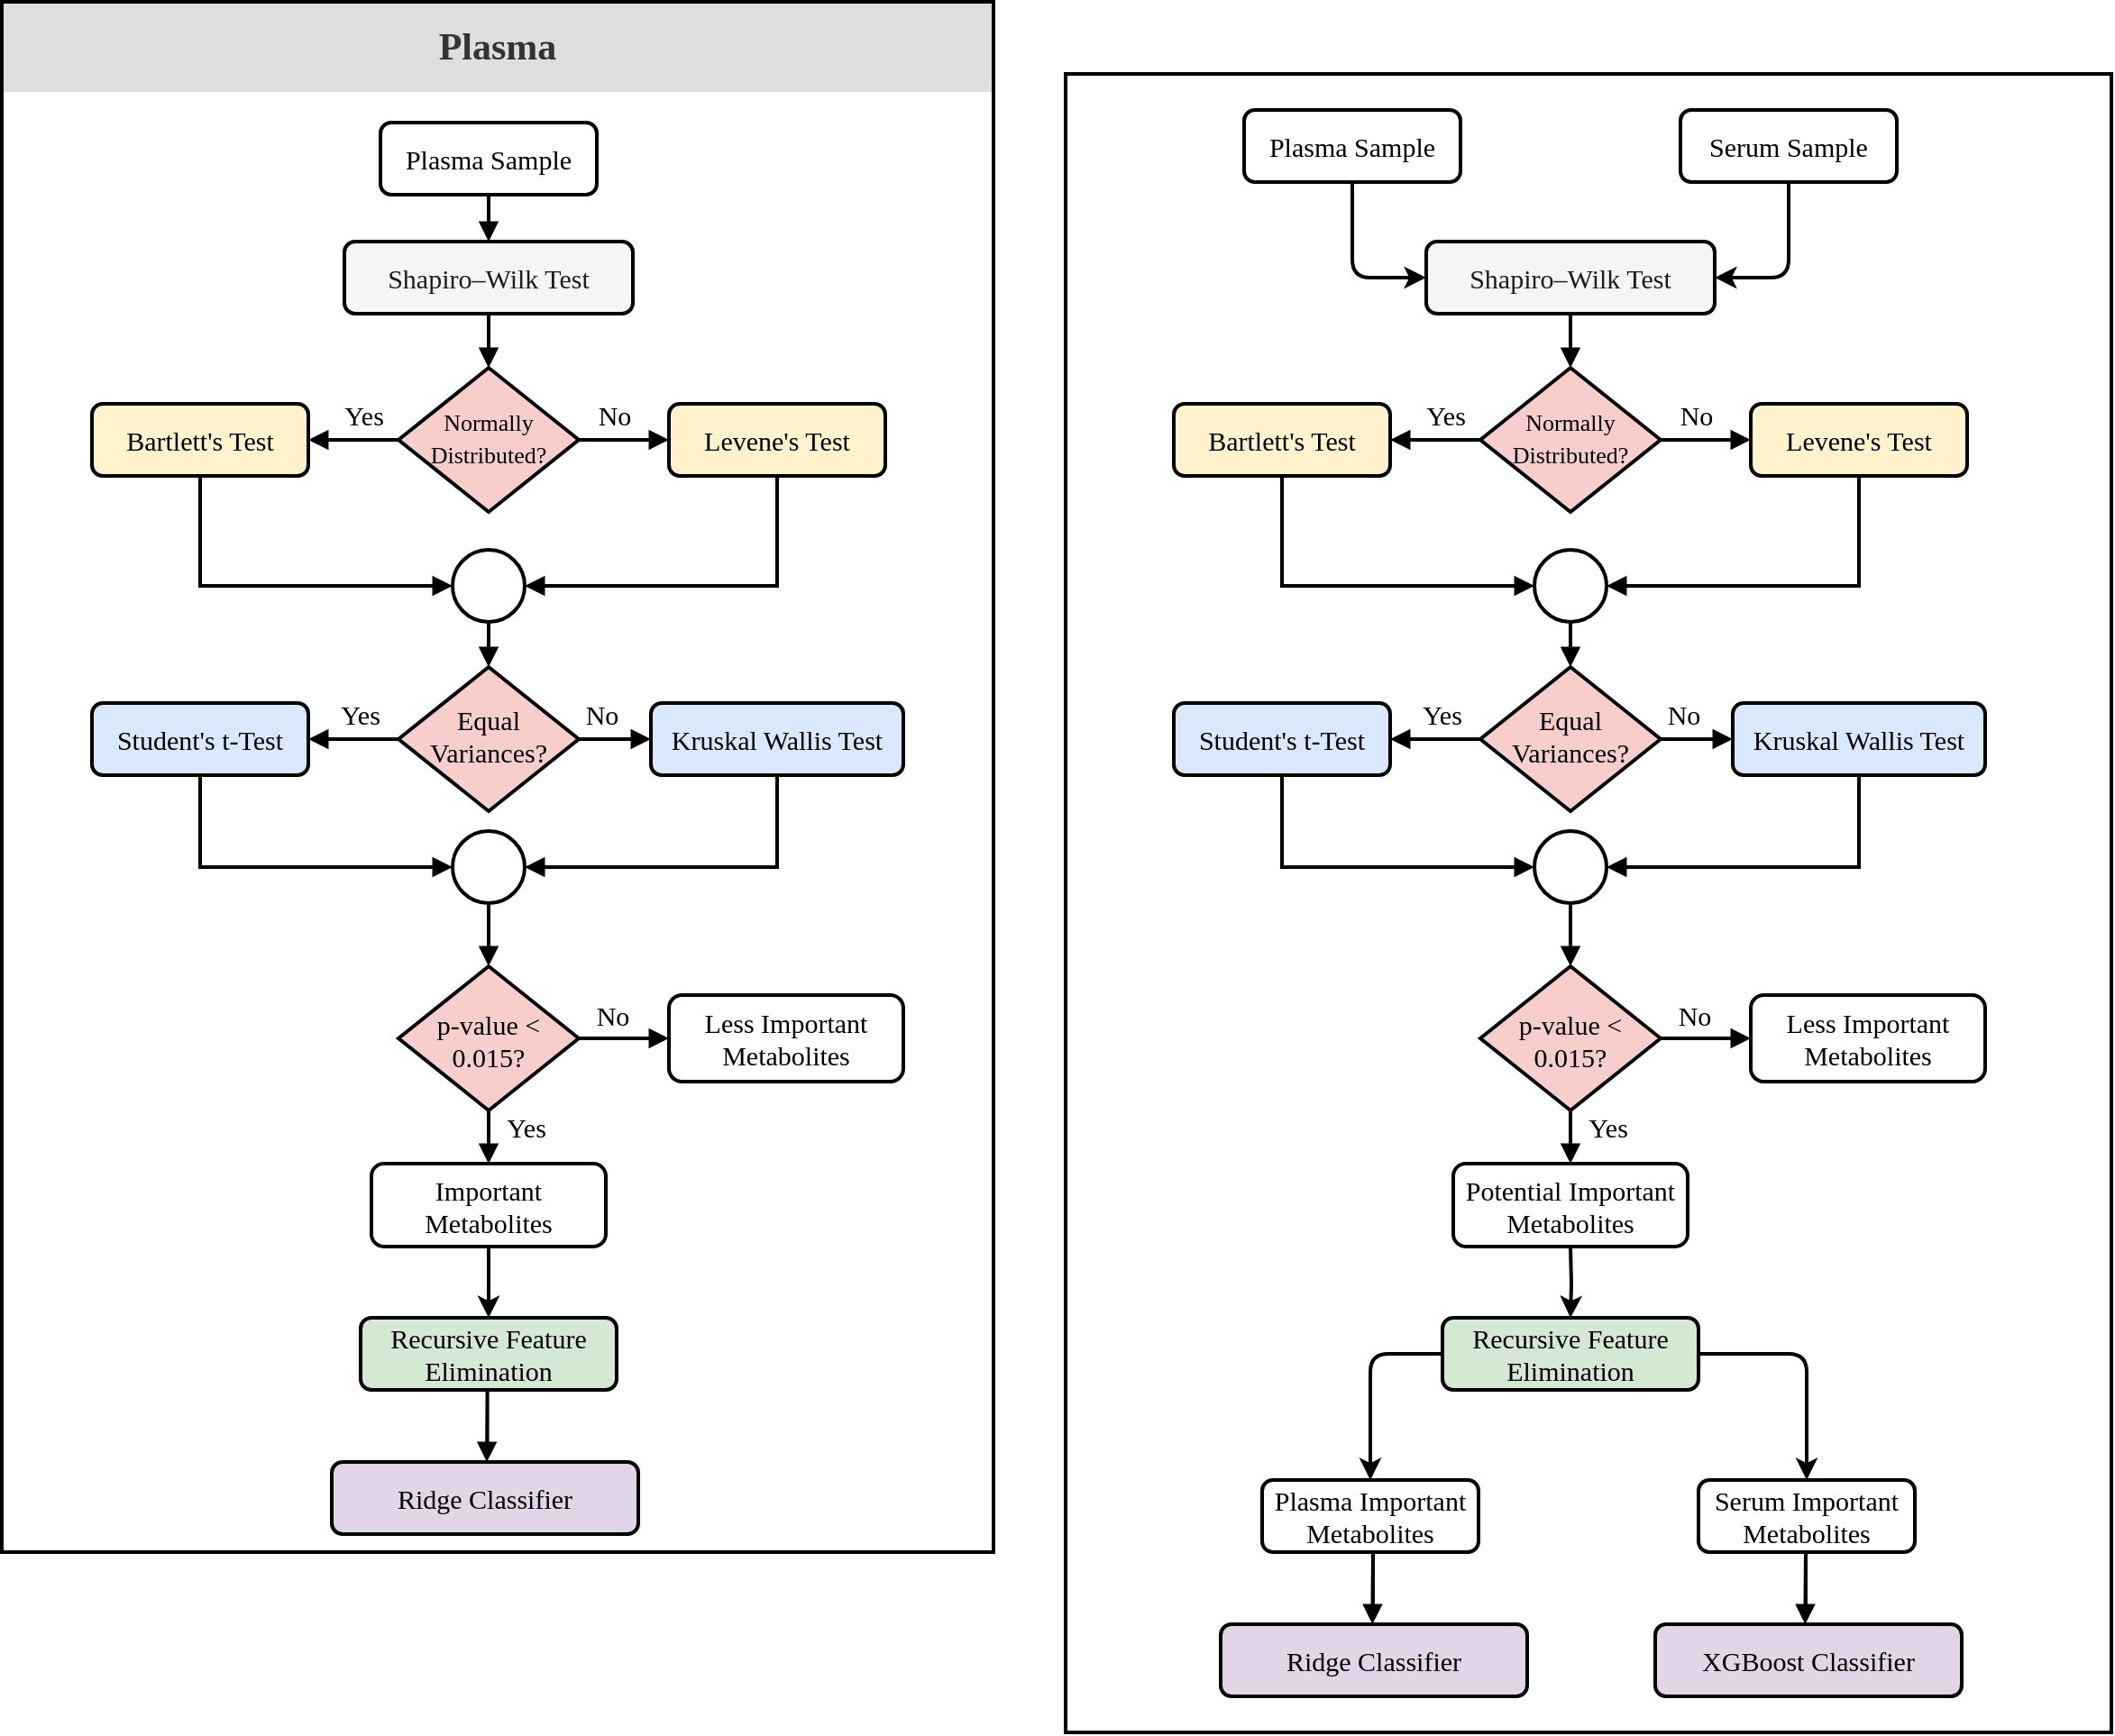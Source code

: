 <mxfile version="14.8.4" type="github">
  <diagram id="C5RBs43oDa-KdzZeNtuy" name="Page-1">
    <mxGraphModel dx="2497" dy="2233" grid="1" gridSize="10" guides="1" tooltips="1" connect="1" arrows="1" fold="1" page="1" pageScale="1" pageWidth="827" pageHeight="1169" math="0" shadow="0">
      <root>
        <mxCell id="WIyWlLk6GJQsqaUBKTNV-0" />
        <mxCell id="WIyWlLk6GJQsqaUBKTNV-1" parent="WIyWlLk6GJQsqaUBKTNV-0" />
        <mxCell id="Ry-8MZ3kQZ3Y5aaG5d4y-0" style="edgeStyle=orthogonalEdgeStyle;rounded=0;orthogonalLoop=1;jettySize=auto;html=1;exitX=0;exitY=0.5;exitDx=0;exitDy=0;entryX=1;entryY=0.5;entryDx=0;entryDy=0;fontFamily=Times New Roman;fontSize=15;fontColor=#000000;endArrow=block;endFill=1;strokeWidth=2;" parent="WIyWlLk6GJQsqaUBKTNV-1" edge="1">
          <mxGeometry x="557" y="-24.5" as="geometry">
            <mxPoint x="772" y="347.75" as="sourcePoint" />
          </mxGeometry>
        </mxCell>
        <mxCell id="Ry-8MZ3kQZ3Y5aaG5d4y-55" value="&lt;font size=&quot;1&quot;&gt;&lt;b style=&quot;font-size: 21px&quot;&gt;Plasma&lt;br&gt;&lt;/b&gt;&lt;/font&gt;" style="rounded=0;whiteSpace=wrap;html=1;fontFamily=Times New Roman;fontSize=20;fontColor=#333333;strokeWidth=1;strokeColor=none;fillColor=#DEDEDE;" parent="WIyWlLk6GJQsqaUBKTNV-1" vertex="1">
          <mxGeometry x="-40" y="-100" width="550" height="50" as="geometry" />
        </mxCell>
        <mxCell id="Ry-8MZ3kQZ3Y5aaG5d4y-63" value="" style="rounded=0;whiteSpace=wrap;html=1;fontFamily=Times New Roman;fontSize=15;fontColor=#000000;strokeColor=#000000;strokeWidth=2;fillColor=none;" parent="WIyWlLk6GJQsqaUBKTNV-1" vertex="1">
          <mxGeometry x="-40" y="-100" width="550" height="860" as="geometry" />
        </mxCell>
        <mxCell id="mLjvoEHw3uMdFO4_nmo_-253" value="Shapiro–Wilk Test" style="rounded=1;whiteSpace=wrap;html=1;fontSize=15;glass=0;strokeWidth=2;shadow=0;fontStyle=0;fontFamily=Times New Roman;fillColor=#f5f5f5;fontColor=#1C1C1C;" parent="WIyWlLk6GJQsqaUBKTNV-1" vertex="1">
          <mxGeometry x="150" y="33" width="160" height="40" as="geometry" />
        </mxCell>
        <mxCell id="mLjvoEHw3uMdFO4_nmo_-255" value="&lt;font style=&quot;font-size: 13px&quot;&gt;Normally Distributed?&lt;/font&gt;" style="rhombus;whiteSpace=wrap;html=1;shadow=0;fontFamily=Times New Roman;fontSize=15;align=center;strokeWidth=2;spacing=6;spacingTop=-4;fontStyle=0;fillColor=#f8cecc;" parent="WIyWlLk6GJQsqaUBKTNV-1" vertex="1">
          <mxGeometry x="180" y="103" width="100" height="80" as="geometry" />
        </mxCell>
        <mxCell id="Ry-8MZ3kQZ3Y5aaG5d4y-53" style="edgeStyle=orthogonalEdgeStyle;rounded=0;orthogonalLoop=1;jettySize=auto;html=1;exitX=0.5;exitY=1;exitDx=0;exitDy=0;entryX=0.5;entryY=0;entryDx=0;entryDy=0;fontFamily=Times New Roman;fontSize=15;fontColor=#000000;endArrow=block;endFill=1;strokeWidth=2;" parent="WIyWlLk6GJQsqaUBKTNV-1" source="mLjvoEHw3uMdFO4_nmo_-253" target="mLjvoEHw3uMdFO4_nmo_-255" edge="1">
          <mxGeometry x="-40" y="-100" as="geometry" />
        </mxCell>
        <mxCell id="mLjvoEHw3uMdFO4_nmo_-257" value="&lt;span style=&quot;font-size: 15px;&quot;&gt;Levene&#39;s Test&lt;/span&gt;" style="rounded=1;whiteSpace=wrap;html=1;fontSize=15;glass=0;strokeWidth=2;shadow=0;fontStyle=0;fontFamily=Times New Roman;fillColor=#fff2cc;" parent="WIyWlLk6GJQsqaUBKTNV-1" vertex="1">
          <mxGeometry x="330" y="123" width="120" height="40" as="geometry" />
        </mxCell>
        <mxCell id="Ry-8MZ3kQZ3Y5aaG5d4y-18" style="edgeStyle=orthogonalEdgeStyle;rounded=0;orthogonalLoop=1;jettySize=auto;html=1;exitX=1;exitY=0.5;exitDx=0;exitDy=0;entryX=0;entryY=0.5;entryDx=0;entryDy=0;fontFamily=Times New Roman;fontSize=15;fontColor=#000000;endArrow=block;endFill=1;strokeWidth=2;" parent="WIyWlLk6GJQsqaUBKTNV-1" source="mLjvoEHw3uMdFO4_nmo_-255" target="mLjvoEHw3uMdFO4_nmo_-257" edge="1">
          <mxGeometry x="-40" y="-100" as="geometry" />
        </mxCell>
        <mxCell id="Ry-8MZ3kQZ3Y5aaG5d4y-52" style="edgeStyle=orthogonalEdgeStyle;rounded=0;orthogonalLoop=1;jettySize=auto;html=1;exitX=0.5;exitY=1;exitDx=0;exitDy=0;entryX=0.5;entryY=0;entryDx=0;entryDy=0;fontFamily=Times New Roman;fontSize=15;fontColor=#000000;endArrow=block;endFill=1;strokeWidth=2;" parent="WIyWlLk6GJQsqaUBKTNV-1" target="mLjvoEHw3uMdFO4_nmo_-253" edge="1">
          <mxGeometry x="-40" y="-100" as="geometry">
            <mxPoint x="230" y="7" as="sourcePoint" />
          </mxGeometry>
        </mxCell>
        <mxCell id="mLjvoEHw3uMdFO4_nmo_-261" value="&lt;span style=&quot;font-size: 15px;&quot;&gt;Bartlett&#39;s Test&lt;/span&gt;" style="rounded=1;whiteSpace=wrap;html=1;fontSize=15;glass=0;strokeWidth=2;shadow=0;fontStyle=0;fontFamily=Times New Roman;fillColor=#fff2cc;" parent="WIyWlLk6GJQsqaUBKTNV-1" vertex="1">
          <mxGeometry x="10" y="123" width="120" height="40" as="geometry" />
        </mxCell>
        <mxCell id="Ry-8MZ3kQZ3Y5aaG5d4y-17" style="edgeStyle=orthogonalEdgeStyle;rounded=0;orthogonalLoop=1;jettySize=auto;html=1;exitX=0;exitY=0.5;exitDx=0;exitDy=0;entryX=1;entryY=0.5;entryDx=0;entryDy=0;fontFamily=Times New Roman;fontSize=15;fontColor=#000000;endArrow=block;endFill=1;strokeWidth=2;" parent="WIyWlLk6GJQsqaUBKTNV-1" source="mLjvoEHw3uMdFO4_nmo_-255" target="mLjvoEHw3uMdFO4_nmo_-261" edge="1">
          <mxGeometry x="-40" y="-100" as="geometry" />
        </mxCell>
        <mxCell id="mLjvoEHw3uMdFO4_nmo_-262" value="Equal Variances?" style="rhombus;whiteSpace=wrap;html=1;shadow=0;fontFamily=Times New Roman;fontSize=15;align=center;strokeWidth=2;spacing=6;spacingTop=-4;fontStyle=0;fillColor=#f8cecc;" parent="WIyWlLk6GJQsqaUBKTNV-1" vertex="1">
          <mxGeometry x="180" y="269" width="100" height="80" as="geometry" />
        </mxCell>
        <mxCell id="mLjvoEHw3uMdFO4_nmo_-265" value="&lt;span style=&quot;font-size: 15px;&quot;&gt;Kruskal Wallis Test&lt;/span&gt;" style="rounded=1;whiteSpace=wrap;html=1;fontSize=15;glass=0;strokeWidth=2;shadow=0;fontStyle=0;fontFamily=Times New Roman;fillColor=#dae8fc;" parent="WIyWlLk6GJQsqaUBKTNV-1" vertex="1">
          <mxGeometry x="320" y="289" width="140" height="40" as="geometry" />
        </mxCell>
        <mxCell id="Ry-8MZ3kQZ3Y5aaG5d4y-20" style="edgeStyle=orthogonalEdgeStyle;rounded=0;orthogonalLoop=1;jettySize=auto;html=1;exitX=1;exitY=0.5;exitDx=0;exitDy=0;entryX=0;entryY=0.5;entryDx=0;entryDy=0;fontFamily=Times New Roman;fontSize=15;fontColor=#000000;endArrow=block;endFill=1;strokeWidth=2;" parent="WIyWlLk6GJQsqaUBKTNV-1" source="mLjvoEHw3uMdFO4_nmo_-262" target="mLjvoEHw3uMdFO4_nmo_-265" edge="1">
          <mxGeometry x="-40" y="-100" as="geometry" />
        </mxCell>
        <mxCell id="mLjvoEHw3uMdFO4_nmo_-266" value="&lt;span style=&quot;font-size: 15px;&quot;&gt;Student&#39;s t-Test&lt;/span&gt;" style="rounded=1;whiteSpace=wrap;html=1;fontSize=15;glass=0;strokeWidth=2;shadow=0;fontStyle=0;fontFamily=Times New Roman;fillColor=#dae8fc;" parent="WIyWlLk6GJQsqaUBKTNV-1" vertex="1">
          <mxGeometry x="10" y="289" width="120" height="40" as="geometry" />
        </mxCell>
        <mxCell id="Ry-8MZ3kQZ3Y5aaG5d4y-19" style="edgeStyle=orthogonalEdgeStyle;rounded=0;orthogonalLoop=1;jettySize=auto;html=1;exitX=0;exitY=0.5;exitDx=0;exitDy=0;entryX=1;entryY=0.5;entryDx=0;entryDy=0;fontFamily=Times New Roman;fontSize=15;fontColor=#000000;endArrow=block;endFill=1;strokeWidth=2;" parent="WIyWlLk6GJQsqaUBKTNV-1" source="mLjvoEHw3uMdFO4_nmo_-262" target="mLjvoEHw3uMdFO4_nmo_-266" edge="1">
          <mxGeometry x="-40" y="-100" as="geometry" />
        </mxCell>
        <mxCell id="Ry-8MZ3kQZ3Y5aaG5d4y-51" style="edgeStyle=orthogonalEdgeStyle;rounded=0;orthogonalLoop=1;jettySize=auto;html=1;exitX=0.5;exitY=1;exitDx=0;exitDy=0;entryX=0.5;entryY=0;entryDx=0;entryDy=0;fontFamily=Times New Roman;fontSize=15;fontColor=#000000;endArrow=block;endFill=1;strokeWidth=2;" parent="WIyWlLk6GJQsqaUBKTNV-1" source="mLjvoEHw3uMdFO4_nmo_-267" target="mLjvoEHw3uMdFO4_nmo_-262" edge="1">
          <mxGeometry x="-40" y="-100" as="geometry" />
        </mxCell>
        <mxCell id="mLjvoEHw3uMdFO4_nmo_-267" value="" style="ellipse;whiteSpace=wrap;html=1;aspect=fixed;fontStyle=0;fontFamily=Times New Roman;fontSize=15;strokeWidth=2;" parent="WIyWlLk6GJQsqaUBKTNV-1" vertex="1">
          <mxGeometry x="210" y="204" width="40" height="40" as="geometry" />
        </mxCell>
        <mxCell id="Ry-8MZ3kQZ3Y5aaG5d4y-27" style="edgeStyle=orthogonalEdgeStyle;rounded=0;orthogonalLoop=1;jettySize=auto;html=1;exitX=0.5;exitY=1;exitDx=0;exitDy=0;entryX=1;entryY=0.5;entryDx=0;entryDy=0;fontFamily=Times New Roman;fontSize=15;fontColor=#000000;endArrow=block;endFill=1;strokeWidth=2;" parent="WIyWlLk6GJQsqaUBKTNV-1" source="mLjvoEHw3uMdFO4_nmo_-257" target="mLjvoEHw3uMdFO4_nmo_-267" edge="1">
          <mxGeometry x="-40" y="-100" as="geometry" />
        </mxCell>
        <mxCell id="Ry-8MZ3kQZ3Y5aaG5d4y-26" style="edgeStyle=orthogonalEdgeStyle;rounded=0;orthogonalLoop=1;jettySize=auto;html=1;exitX=0.5;exitY=1;exitDx=0;exitDy=0;entryX=0;entryY=0.5;entryDx=0;entryDy=0;fontFamily=Times New Roman;fontSize=15;fontColor=#000000;endArrow=block;endFill=1;strokeWidth=2;" parent="WIyWlLk6GJQsqaUBKTNV-1" source="mLjvoEHw3uMdFO4_nmo_-261" target="mLjvoEHw3uMdFO4_nmo_-267" edge="1">
          <mxGeometry x="-40" y="-100" as="geometry" />
        </mxCell>
        <mxCell id="mLjvoEHw3uMdFO4_nmo_-270" value="" style="ellipse;whiteSpace=wrap;html=1;aspect=fixed;fontStyle=0;fontFamily=Times New Roman;fontSize=15;strokeWidth=2;" parent="WIyWlLk6GJQsqaUBKTNV-1" vertex="1">
          <mxGeometry x="210" y="360" width="40" height="40" as="geometry" />
        </mxCell>
        <mxCell id="Ry-8MZ3kQZ3Y5aaG5d4y-28" style="edgeStyle=orthogonalEdgeStyle;rounded=0;orthogonalLoop=1;jettySize=auto;html=1;exitX=0.5;exitY=1;exitDx=0;exitDy=0;entryX=1;entryY=0.5;entryDx=0;entryDy=0;fontFamily=Times New Roman;fontSize=15;fontColor=#000000;endArrow=block;endFill=1;strokeWidth=2;" parent="WIyWlLk6GJQsqaUBKTNV-1" source="mLjvoEHw3uMdFO4_nmo_-265" target="mLjvoEHw3uMdFO4_nmo_-270" edge="1">
          <mxGeometry x="-40" y="-100" as="geometry" />
        </mxCell>
        <mxCell id="Ry-8MZ3kQZ3Y5aaG5d4y-29" style="edgeStyle=orthogonalEdgeStyle;rounded=0;orthogonalLoop=1;jettySize=auto;html=1;exitX=0.5;exitY=1;exitDx=0;exitDy=0;entryX=0;entryY=0.5;entryDx=0;entryDy=0;fontFamily=Times New Roman;fontSize=15;fontColor=#000000;endArrow=block;endFill=1;strokeWidth=2;" parent="WIyWlLk6GJQsqaUBKTNV-1" source="mLjvoEHw3uMdFO4_nmo_-266" target="mLjvoEHw3uMdFO4_nmo_-270" edge="1">
          <mxGeometry x="-40" y="-100" as="geometry" />
        </mxCell>
        <mxCell id="Ry-8MZ3kQZ3Y5aaG5d4y-47" style="edgeStyle=orthogonalEdgeStyle;rounded=0;orthogonalLoop=1;jettySize=auto;html=1;exitX=0.5;exitY=1;exitDx=0;exitDy=0;entryX=0.5;entryY=0;entryDx=0;entryDy=0;fontFamily=Times New Roman;fontSize=15;fontColor=#000000;endArrow=block;endFill=1;strokeWidth=2;" parent="WIyWlLk6GJQsqaUBKTNV-1" target="Ry-8MZ3kQZ3Y5aaG5d4y-46" edge="1">
          <mxGeometry x="-40" y="-100" as="geometry">
            <mxPoint x="230" y="508" as="sourcePoint" />
          </mxGeometry>
        </mxCell>
        <mxCell id="mLjvoEHw3uMdFO4_nmo_-275" value="" style="rhombus;whiteSpace=wrap;html=1;shadow=0;fontFamily=Times New Roman;fontSize=15;align=center;strokeWidth=2;spacing=6;spacingTop=-4;fontStyle=0;fillColor=#f8cecc;" parent="WIyWlLk6GJQsqaUBKTNV-1" vertex="1">
          <mxGeometry x="180" y="435" width="100" height="80" as="geometry" />
        </mxCell>
        <mxCell id="Ry-8MZ3kQZ3Y5aaG5d4y-50" style="edgeStyle=orthogonalEdgeStyle;rounded=0;orthogonalLoop=1;jettySize=auto;html=1;exitX=0.5;exitY=1;exitDx=0;exitDy=0;entryX=0.5;entryY=0;entryDx=0;entryDy=0;fontFamily=Times New Roman;fontSize=15;fontColor=#000000;endArrow=block;endFill=1;strokeWidth=2;" parent="WIyWlLk6GJQsqaUBKTNV-1" source="mLjvoEHw3uMdFO4_nmo_-270" target="mLjvoEHw3uMdFO4_nmo_-275" edge="1">
          <mxGeometry x="-40" y="-100" as="geometry" />
        </mxCell>
        <mxCell id="mLjvoEHw3uMdFO4_nmo_-278" value="Less Important Metabolites" style="rounded=1;whiteSpace=wrap;html=1;fontSize=15;glass=0;strokeWidth=2;shadow=0;fontStyle=0;fontFamily=Times New Roman;" parent="WIyWlLk6GJQsqaUBKTNV-1" vertex="1">
          <mxGeometry x="330" y="451" width="130" height="48" as="geometry" />
        </mxCell>
        <mxCell id="Ry-8MZ3kQZ3Y5aaG5d4y-22" style="edgeStyle=orthogonalEdgeStyle;rounded=0;orthogonalLoop=1;jettySize=auto;html=1;exitX=1;exitY=0.5;exitDx=0;exitDy=0;entryX=0;entryY=0.5;entryDx=0;entryDy=0;fontFamily=Times New Roman;fontSize=15;fontColor=#000000;endArrow=block;endFill=1;strokeWidth=2;" parent="WIyWlLk6GJQsqaUBKTNV-1" source="mLjvoEHw3uMdFO4_nmo_-275" target="mLjvoEHw3uMdFO4_nmo_-278" edge="1">
          <mxGeometry x="-40" y="-100" as="geometry" />
        </mxCell>
        <mxCell id="Ry-8MZ3kQZ3Y5aaG5d4y-23" value="Yes" style="text;html=1;strokeColor=none;fillColor=none;align=center;verticalAlign=middle;whiteSpace=wrap;rounded=0;fontFamily=Times New Roman;fontSize=15;fontColor=#000000;strokeWidth=2;" parent="WIyWlLk6GJQsqaUBKTNV-1" vertex="1">
          <mxGeometry x="141" y="119" width="40" height="20" as="geometry" />
        </mxCell>
        <mxCell id="Ry-8MZ3kQZ3Y5aaG5d4y-24" value="No" style="text;html=1;strokeColor=none;fillColor=none;align=center;verticalAlign=middle;whiteSpace=wrap;rounded=0;fontFamily=Times New Roman;fontSize=15;fontColor=#000000;strokeWidth=2;" parent="WIyWlLk6GJQsqaUBKTNV-1" vertex="1">
          <mxGeometry x="280" y="119" width="40" height="20" as="geometry" />
        </mxCell>
        <mxCell id="Ry-8MZ3kQZ3Y5aaG5d4y-38" value="Yes" style="text;html=1;strokeColor=none;fillColor=none;align=center;verticalAlign=middle;whiteSpace=wrap;rounded=0;fontFamily=Times New Roman;fontSize=15;fontColor=#000000;strokeWidth=2;" parent="WIyWlLk6GJQsqaUBKTNV-1" vertex="1">
          <mxGeometry x="139" y="285" width="40" height="20" as="geometry" />
        </mxCell>
        <mxCell id="Ry-8MZ3kQZ3Y5aaG5d4y-39" value="No" style="text;html=1;strokeColor=none;fillColor=none;align=center;verticalAlign=middle;whiteSpace=wrap;rounded=0;fontFamily=Times New Roman;fontSize=15;fontColor=#000000;strokeWidth=2;" parent="WIyWlLk6GJQsqaUBKTNV-1" vertex="1">
          <mxGeometry x="273" y="285" width="40" height="20" as="geometry" />
        </mxCell>
        <mxCell id="Ry-8MZ3kQZ3Y5aaG5d4y-41" value="No" style="text;html=1;strokeColor=none;fillColor=none;align=center;verticalAlign=middle;whiteSpace=wrap;rounded=0;fontFamily=Times New Roman;fontSize=15;fontColor=#000000;strokeWidth=2;" parent="WIyWlLk6GJQsqaUBKTNV-1" vertex="1">
          <mxGeometry x="279" y="452" width="40" height="20" as="geometry" />
        </mxCell>
        <mxCell id="oXN0grTlK2eAXWDE2k6D-16" value="" style="edgeStyle=orthogonalEdgeStyle;rounded=0;orthogonalLoop=1;jettySize=auto;html=1;strokeWidth=2;exitX=0.5;exitY=1;exitDx=0;exitDy=0;" parent="WIyWlLk6GJQsqaUBKTNV-1" source="Ry-8MZ3kQZ3Y5aaG5d4y-46" target="oXN0grTlK2eAXWDE2k6D-1" edge="1">
          <mxGeometry x="-40" y="-100" as="geometry">
            <mxPoint x="165" y="565" as="sourcePoint" />
          </mxGeometry>
        </mxCell>
        <mxCell id="Ry-8MZ3kQZ3Y5aaG5d4y-46" value="Important Metabolites" style="rounded=1;whiteSpace=wrap;html=1;fontSize=15;glass=0;strokeWidth=2;shadow=0;fontStyle=0;fontFamily=Times New Roman;" parent="WIyWlLk6GJQsqaUBKTNV-1" vertex="1">
          <mxGeometry x="165" y="544.5" width="130" height="46" as="geometry" />
        </mxCell>
        <mxCell id="Ry-8MZ3kQZ3Y5aaG5d4y-48" value="Yes" style="text;html=1;strokeColor=none;fillColor=none;align=center;verticalAlign=middle;whiteSpace=wrap;rounded=0;fontFamily=Times New Roman;fontSize=15;fontColor=#000000;strokeWidth=2;" parent="WIyWlLk6GJQsqaUBKTNV-1" vertex="1">
          <mxGeometry x="231" y="514" width="40" height="20" as="geometry" />
        </mxCell>
        <mxCell id="Y5gwh7BrrQ3LUPZN5DZS-0" value="&lt;font face=&quot;Times New Roman&quot;&gt;&lt;span style=&quot;font-size: 15px&quot;&gt;p-value &amp;lt; 0.015?&lt;/span&gt;&lt;/font&gt;" style="text;html=1;strokeColor=none;fillColor=none;align=center;verticalAlign=middle;whiteSpace=wrap;rounded=0;" parent="WIyWlLk6GJQsqaUBKTNV-1" vertex="1">
          <mxGeometry x="195" y="456" width="70" height="40" as="geometry" />
        </mxCell>
        <mxCell id="oXN0grTlK2eAXWDE2k6D-1" value="Recursive Feature Elimination" style="rounded=1;whiteSpace=wrap;html=1;fontSize=15;glass=0;strokeWidth=2;shadow=0;fontStyle=0;fontFamily=Times New Roman;fillColor=#d5e8d4;" parent="WIyWlLk6GJQsqaUBKTNV-1" vertex="1">
          <mxGeometry x="159" y="630" width="142" height="40" as="geometry" />
        </mxCell>
        <mxCell id="oXN0grTlK2eAXWDE2k6D-13" value="&lt;span style=&quot;font-size: 15px&quot;&gt;Ridge Classifier&lt;/span&gt;" style="rounded=1;whiteSpace=wrap;html=1;fontSize=15;glass=0;strokeWidth=2;shadow=0;fontStyle=0;fontFamily=Times New Roman;fillColor=#e1d5e7;" parent="WIyWlLk6GJQsqaUBKTNV-1" vertex="1">
          <mxGeometry x="143" y="710" width="170" height="40" as="geometry" />
        </mxCell>
        <mxCell id="oXN0grTlK2eAXWDE2k6D-22" value="Shapiro–Wilk Test" style="rounded=1;whiteSpace=wrap;html=1;fontSize=15;glass=0;strokeWidth=2;shadow=0;fontStyle=0;fontFamily=Times New Roman;fillColor=#f5f5f5;fontColor=#1C1C1C;" parent="WIyWlLk6GJQsqaUBKTNV-1" vertex="1">
          <mxGeometry x="750" y="33" width="160" height="40" as="geometry" />
        </mxCell>
        <mxCell id="oXN0grTlK2eAXWDE2k6D-25" value="&lt;font style=&quot;font-size: 13px&quot;&gt;Normally Distributed?&lt;/font&gt;" style="rhombus;whiteSpace=wrap;html=1;shadow=0;fontFamily=Times New Roman;fontSize=15;align=center;strokeWidth=2;spacing=6;spacingTop=-4;fontStyle=0;fillColor=#f8cecc;" parent="WIyWlLk6GJQsqaUBKTNV-1" vertex="1">
          <mxGeometry x="780" y="103" width="100" height="80" as="geometry" />
        </mxCell>
        <mxCell id="oXN0grTlK2eAXWDE2k6D-21" style="edgeStyle=orthogonalEdgeStyle;rounded=0;orthogonalLoop=1;jettySize=auto;html=1;exitX=0.5;exitY=1;exitDx=0;exitDy=0;entryX=0.5;entryY=0;entryDx=0;entryDy=0;fontFamily=Times New Roman;fontSize=15;fontColor=#000000;endArrow=block;endFill=1;strokeWidth=2;" parent="WIyWlLk6GJQsqaUBKTNV-1" source="oXN0grTlK2eAXWDE2k6D-22" target="oXN0grTlK2eAXWDE2k6D-25" edge="1">
          <mxGeometry x="-40" y="-100" as="geometry" />
        </mxCell>
        <mxCell id="oXN0grTlK2eAXWDE2k6D-27" value="&lt;span style=&quot;font-size: 15px;&quot;&gt;Levene&#39;s Test&lt;/span&gt;" style="rounded=1;whiteSpace=wrap;html=1;fontSize=15;glass=0;strokeWidth=2;shadow=0;fontStyle=0;fontFamily=Times New Roman;fillColor=#fff2cc;" parent="WIyWlLk6GJQsqaUBKTNV-1" vertex="1">
          <mxGeometry x="930" y="123" width="120" height="40" as="geometry" />
        </mxCell>
        <mxCell id="oXN0grTlK2eAXWDE2k6D-24" style="edgeStyle=orthogonalEdgeStyle;rounded=0;orthogonalLoop=1;jettySize=auto;html=1;exitX=1;exitY=0.5;exitDx=0;exitDy=0;entryX=0;entryY=0.5;entryDx=0;entryDy=0;fontFamily=Times New Roman;fontSize=15;fontColor=#000000;endArrow=block;endFill=1;strokeWidth=2;" parent="WIyWlLk6GJQsqaUBKTNV-1" source="oXN0grTlK2eAXWDE2k6D-25" target="oXN0grTlK2eAXWDE2k6D-27" edge="1">
          <mxGeometry x="-40" y="-100" as="geometry" />
        </mxCell>
        <mxCell id="oXN0grTlK2eAXWDE2k6D-31" value="&lt;span style=&quot;font-size: 15px;&quot;&gt;Bartlett&#39;s Test&lt;/span&gt;" style="rounded=1;whiteSpace=wrap;html=1;fontSize=15;glass=0;strokeWidth=2;shadow=0;fontStyle=0;fontFamily=Times New Roman;fillColor=#fff2cc;" parent="WIyWlLk6GJQsqaUBKTNV-1" vertex="1">
          <mxGeometry x="610" y="123" width="120" height="40" as="geometry" />
        </mxCell>
        <mxCell id="oXN0grTlK2eAXWDE2k6D-23" style="edgeStyle=orthogonalEdgeStyle;rounded=0;orthogonalLoop=1;jettySize=auto;html=1;exitX=0;exitY=0.5;exitDx=0;exitDy=0;entryX=1;entryY=0.5;entryDx=0;entryDy=0;fontFamily=Times New Roman;fontSize=15;fontColor=#000000;endArrow=block;endFill=1;strokeWidth=2;" parent="WIyWlLk6GJQsqaUBKTNV-1" source="oXN0grTlK2eAXWDE2k6D-25" target="oXN0grTlK2eAXWDE2k6D-31" edge="1">
          <mxGeometry x="-40" y="-100" as="geometry" />
        </mxCell>
        <mxCell id="oXN0grTlK2eAXWDE2k6D-34" value="Equal Variances?" style="rhombus;whiteSpace=wrap;html=1;shadow=0;fontFamily=Times New Roman;fontSize=15;align=center;strokeWidth=2;spacing=6;spacingTop=-4;fontStyle=0;fillColor=#f8cecc;" parent="WIyWlLk6GJQsqaUBKTNV-1" vertex="1">
          <mxGeometry x="780" y="269" width="100" height="80" as="geometry" />
        </mxCell>
        <mxCell id="oXN0grTlK2eAXWDE2k6D-36" value="&lt;span style=&quot;font-size: 15px;&quot;&gt;Kruskal Wallis Test&lt;/span&gt;" style="rounded=1;whiteSpace=wrap;html=1;fontSize=15;glass=0;strokeWidth=2;shadow=0;fontStyle=0;fontFamily=Times New Roman;fillColor=#dae8fc;" parent="WIyWlLk6GJQsqaUBKTNV-1" vertex="1">
          <mxGeometry x="920" y="289" width="140" height="40" as="geometry" />
        </mxCell>
        <mxCell id="oXN0grTlK2eAXWDE2k6D-33" style="edgeStyle=orthogonalEdgeStyle;rounded=0;orthogonalLoop=1;jettySize=auto;html=1;exitX=1;exitY=0.5;exitDx=0;exitDy=0;entryX=0;entryY=0.5;entryDx=0;entryDy=0;fontFamily=Times New Roman;fontSize=15;fontColor=#000000;endArrow=block;endFill=1;strokeWidth=2;" parent="WIyWlLk6GJQsqaUBKTNV-1" source="oXN0grTlK2eAXWDE2k6D-34" target="oXN0grTlK2eAXWDE2k6D-36" edge="1">
          <mxGeometry x="-40" y="-100" as="geometry" />
        </mxCell>
        <mxCell id="oXN0grTlK2eAXWDE2k6D-38" value="&lt;span style=&quot;font-size: 15px;&quot;&gt;Student&#39;s t-Test&lt;/span&gt;" style="rounded=1;whiteSpace=wrap;html=1;fontSize=15;glass=0;strokeWidth=2;shadow=0;fontStyle=0;fontFamily=Times New Roman;fillColor=#dae8fc;" parent="WIyWlLk6GJQsqaUBKTNV-1" vertex="1">
          <mxGeometry x="610" y="289" width="120" height="40" as="geometry" />
        </mxCell>
        <mxCell id="oXN0grTlK2eAXWDE2k6D-32" style="edgeStyle=orthogonalEdgeStyle;rounded=0;orthogonalLoop=1;jettySize=auto;html=1;exitX=0;exitY=0.5;exitDx=0;exitDy=0;entryX=1;entryY=0.5;entryDx=0;entryDy=0;fontFamily=Times New Roman;fontSize=15;fontColor=#000000;endArrow=block;endFill=1;strokeWidth=2;" parent="WIyWlLk6GJQsqaUBKTNV-1" source="oXN0grTlK2eAXWDE2k6D-34" target="oXN0grTlK2eAXWDE2k6D-38" edge="1">
          <mxGeometry x="-40" y="-100" as="geometry" />
        </mxCell>
        <mxCell id="oXN0grTlK2eAXWDE2k6D-39" style="edgeStyle=orthogonalEdgeStyle;rounded=0;orthogonalLoop=1;jettySize=auto;html=1;exitX=0.5;exitY=1;exitDx=0;exitDy=0;entryX=0.5;entryY=0;entryDx=0;entryDy=0;fontFamily=Times New Roman;fontSize=15;fontColor=#000000;endArrow=block;endFill=1;strokeWidth=2;" parent="WIyWlLk6GJQsqaUBKTNV-1" source="oXN0grTlK2eAXWDE2k6D-40" target="oXN0grTlK2eAXWDE2k6D-34" edge="1">
          <mxGeometry x="-40" y="-100" as="geometry" />
        </mxCell>
        <mxCell id="oXN0grTlK2eAXWDE2k6D-40" value="" style="ellipse;whiteSpace=wrap;html=1;aspect=fixed;fontStyle=0;fontFamily=Times New Roman;fontSize=15;strokeWidth=2;" parent="WIyWlLk6GJQsqaUBKTNV-1" vertex="1">
          <mxGeometry x="810" y="204" width="40" height="40" as="geometry" />
        </mxCell>
        <mxCell id="oXN0grTlK2eAXWDE2k6D-26" style="edgeStyle=orthogonalEdgeStyle;rounded=0;orthogonalLoop=1;jettySize=auto;html=1;exitX=0.5;exitY=1;exitDx=0;exitDy=0;entryX=1;entryY=0.5;entryDx=0;entryDy=0;fontFamily=Times New Roman;fontSize=15;fontColor=#000000;endArrow=block;endFill=1;strokeWidth=2;" parent="WIyWlLk6GJQsqaUBKTNV-1" source="oXN0grTlK2eAXWDE2k6D-27" target="oXN0grTlK2eAXWDE2k6D-40" edge="1">
          <mxGeometry x="-40" y="-100" as="geometry" />
        </mxCell>
        <mxCell id="oXN0grTlK2eAXWDE2k6D-30" style="edgeStyle=orthogonalEdgeStyle;rounded=0;orthogonalLoop=1;jettySize=auto;html=1;exitX=0.5;exitY=1;exitDx=0;exitDy=0;entryX=0;entryY=0.5;entryDx=0;entryDy=0;fontFamily=Times New Roman;fontSize=15;fontColor=#000000;endArrow=block;endFill=1;strokeWidth=2;" parent="WIyWlLk6GJQsqaUBKTNV-1" source="oXN0grTlK2eAXWDE2k6D-31" target="oXN0grTlK2eAXWDE2k6D-40" edge="1">
          <mxGeometry x="-40" y="-100" as="geometry" />
        </mxCell>
        <mxCell id="oXN0grTlK2eAXWDE2k6D-42" value="" style="ellipse;whiteSpace=wrap;html=1;aspect=fixed;fontStyle=0;fontFamily=Times New Roman;fontSize=15;strokeWidth=2;" parent="WIyWlLk6GJQsqaUBKTNV-1" vertex="1">
          <mxGeometry x="810" y="360" width="40" height="40" as="geometry" />
        </mxCell>
        <mxCell id="oXN0grTlK2eAXWDE2k6D-35" style="edgeStyle=orthogonalEdgeStyle;rounded=0;orthogonalLoop=1;jettySize=auto;html=1;exitX=0.5;exitY=1;exitDx=0;exitDy=0;entryX=1;entryY=0.5;entryDx=0;entryDy=0;fontFamily=Times New Roman;fontSize=15;fontColor=#000000;endArrow=block;endFill=1;strokeWidth=2;" parent="WIyWlLk6GJQsqaUBKTNV-1" source="oXN0grTlK2eAXWDE2k6D-36" target="oXN0grTlK2eAXWDE2k6D-42" edge="1">
          <mxGeometry x="-40" y="-100" as="geometry" />
        </mxCell>
        <mxCell id="oXN0grTlK2eAXWDE2k6D-37" style="edgeStyle=orthogonalEdgeStyle;rounded=0;orthogonalLoop=1;jettySize=auto;html=1;exitX=0.5;exitY=1;exitDx=0;exitDy=0;entryX=0;entryY=0.5;entryDx=0;entryDy=0;fontFamily=Times New Roman;fontSize=15;fontColor=#000000;endArrow=block;endFill=1;strokeWidth=2;" parent="WIyWlLk6GJQsqaUBKTNV-1" source="oXN0grTlK2eAXWDE2k6D-38" target="oXN0grTlK2eAXWDE2k6D-42" edge="1">
          <mxGeometry x="-40" y="-100" as="geometry" />
        </mxCell>
        <mxCell id="oXN0grTlK2eAXWDE2k6D-44" style="edgeStyle=orthogonalEdgeStyle;rounded=0;orthogonalLoop=1;jettySize=auto;html=1;exitX=0.5;exitY=1;exitDx=0;exitDy=0;entryX=0.5;entryY=0;entryDx=0;entryDy=0;fontFamily=Times New Roman;fontSize=15;fontColor=#000000;endArrow=block;endFill=1;strokeWidth=2;" parent="WIyWlLk6GJQsqaUBKTNV-1" target="oXN0grTlK2eAXWDE2k6D-54" edge="1">
          <mxGeometry x="-40" y="-100" as="geometry">
            <mxPoint x="830" y="508" as="sourcePoint" />
          </mxGeometry>
        </mxCell>
        <mxCell id="oXN0grTlK2eAXWDE2k6D-45" value="" style="rhombus;whiteSpace=wrap;html=1;shadow=0;fontFamily=Times New Roman;fontSize=15;align=center;strokeWidth=2;spacing=6;spacingTop=-4;fontStyle=0;fillColor=#f8cecc;" parent="WIyWlLk6GJQsqaUBKTNV-1" vertex="1">
          <mxGeometry x="780" y="435" width="100" height="80" as="geometry" />
        </mxCell>
        <mxCell id="oXN0grTlK2eAXWDE2k6D-41" style="edgeStyle=orthogonalEdgeStyle;rounded=0;orthogonalLoop=1;jettySize=auto;html=1;exitX=0.5;exitY=1;exitDx=0;exitDy=0;entryX=0.5;entryY=0;entryDx=0;entryDy=0;fontFamily=Times New Roman;fontSize=15;fontColor=#000000;endArrow=block;endFill=1;strokeWidth=2;" parent="WIyWlLk6GJQsqaUBKTNV-1" source="oXN0grTlK2eAXWDE2k6D-42" target="oXN0grTlK2eAXWDE2k6D-45" edge="1">
          <mxGeometry x="-40" y="-100" as="geometry" />
        </mxCell>
        <mxCell id="oXN0grTlK2eAXWDE2k6D-46" value="Less Important Metabolites" style="rounded=1;whiteSpace=wrap;html=1;fontSize=15;glass=0;strokeWidth=2;shadow=0;fontStyle=0;fontFamily=Times New Roman;" parent="WIyWlLk6GJQsqaUBKTNV-1" vertex="1">
          <mxGeometry x="930" y="451" width="130" height="48" as="geometry" />
        </mxCell>
        <mxCell id="oXN0grTlK2eAXWDE2k6D-43" style="edgeStyle=orthogonalEdgeStyle;rounded=0;orthogonalLoop=1;jettySize=auto;html=1;exitX=1;exitY=0.5;exitDx=0;exitDy=0;entryX=0;entryY=0.5;entryDx=0;entryDy=0;fontFamily=Times New Roman;fontSize=15;fontColor=#000000;endArrow=block;endFill=1;strokeWidth=2;" parent="WIyWlLk6GJQsqaUBKTNV-1" source="oXN0grTlK2eAXWDE2k6D-45" target="oXN0grTlK2eAXWDE2k6D-46" edge="1">
          <mxGeometry x="-40" y="-100" as="geometry" />
        </mxCell>
        <mxCell id="oXN0grTlK2eAXWDE2k6D-47" value="Yes" style="text;html=1;strokeColor=none;fillColor=none;align=center;verticalAlign=middle;whiteSpace=wrap;rounded=0;fontFamily=Times New Roman;fontSize=15;fontColor=#000000;strokeWidth=2;" parent="WIyWlLk6GJQsqaUBKTNV-1" vertex="1">
          <mxGeometry x="741" y="119" width="40" height="20" as="geometry" />
        </mxCell>
        <mxCell id="oXN0grTlK2eAXWDE2k6D-48" value="No" style="text;html=1;strokeColor=none;fillColor=none;align=center;verticalAlign=middle;whiteSpace=wrap;rounded=0;fontFamily=Times New Roman;fontSize=15;fontColor=#000000;strokeWidth=2;" parent="WIyWlLk6GJQsqaUBKTNV-1" vertex="1">
          <mxGeometry x="880" y="119" width="40" height="20" as="geometry" />
        </mxCell>
        <mxCell id="oXN0grTlK2eAXWDE2k6D-49" value="Yes" style="text;html=1;strokeColor=none;fillColor=none;align=center;verticalAlign=middle;whiteSpace=wrap;rounded=0;fontFamily=Times New Roman;fontSize=15;fontColor=#000000;strokeWidth=2;" parent="WIyWlLk6GJQsqaUBKTNV-1" vertex="1">
          <mxGeometry x="739" y="285" width="40" height="20" as="geometry" />
        </mxCell>
        <mxCell id="oXN0grTlK2eAXWDE2k6D-50" value="No" style="text;html=1;strokeColor=none;fillColor=none;align=center;verticalAlign=middle;whiteSpace=wrap;rounded=0;fontFamily=Times New Roman;fontSize=15;fontColor=#000000;strokeWidth=2;" parent="WIyWlLk6GJQsqaUBKTNV-1" vertex="1">
          <mxGeometry x="873" y="285" width="40" height="20" as="geometry" />
        </mxCell>
        <mxCell id="oXN0grTlK2eAXWDE2k6D-51" value="No" style="text;html=1;strokeColor=none;fillColor=none;align=center;verticalAlign=middle;whiteSpace=wrap;rounded=0;fontFamily=Times New Roman;fontSize=15;fontColor=#000000;strokeWidth=2;" parent="WIyWlLk6GJQsqaUBKTNV-1" vertex="1">
          <mxGeometry x="879" y="452" width="40" height="20" as="geometry" />
        </mxCell>
        <mxCell id="oXN0grTlK2eAXWDE2k6D-54" value="Potential Important Metabolites" style="rounded=1;whiteSpace=wrap;html=1;fontSize=15;glass=0;strokeWidth=2;shadow=0;fontStyle=0;fontFamily=Times New Roman;" parent="WIyWlLk6GJQsqaUBKTNV-1" vertex="1">
          <mxGeometry x="765" y="544.5" width="130" height="46" as="geometry" />
        </mxCell>
        <mxCell id="oXN0grTlK2eAXWDE2k6D-55" value="Yes" style="text;html=1;strokeColor=none;fillColor=none;align=center;verticalAlign=middle;whiteSpace=wrap;rounded=0;fontFamily=Times New Roman;fontSize=15;fontColor=#000000;strokeWidth=2;" parent="WIyWlLk6GJQsqaUBKTNV-1" vertex="1">
          <mxGeometry x="831" y="514" width="40" height="20" as="geometry" />
        </mxCell>
        <mxCell id="oXN0grTlK2eAXWDE2k6D-56" value="&lt;font face=&quot;Times New Roman&quot;&gt;&lt;span style=&quot;font-size: 15px&quot;&gt;p-value &amp;lt; 0.015?&lt;/span&gt;&lt;/font&gt;" style="text;html=1;strokeColor=none;fillColor=none;align=center;verticalAlign=middle;whiteSpace=wrap;rounded=0;" parent="WIyWlLk6GJQsqaUBKTNV-1" vertex="1">
          <mxGeometry x="795" y="456" width="70" height="40" as="geometry" />
        </mxCell>
        <mxCell id="oXN0grTlK2eAXWDE2k6D-61" value="&lt;span style=&quot;font-size: 15px&quot;&gt;XGBoost Classifier&lt;/span&gt;" style="rounded=1;whiteSpace=wrap;html=1;fontSize=15;glass=0;strokeWidth=2;shadow=0;fontStyle=0;fontFamily=Times New Roman;fillColor=#e1d5e7;" parent="WIyWlLk6GJQsqaUBKTNV-1" vertex="1">
          <mxGeometry x="877" y="800" width="170" height="40" as="geometry" />
        </mxCell>
        <mxCell id="xgjm8-QiR800L5wqgHzL-3" style="edgeStyle=orthogonalEdgeStyle;rounded=0;orthogonalLoop=1;jettySize=auto;html=1;fontFamily=Times New Roman;fontSize=15;fontColor=#000000;endArrow=block;endFill=1;strokeWidth=2;" parent="WIyWlLk6GJQsqaUBKTNV-1" edge="1">
          <mxGeometry x="-640.53" y="-80" as="geometry">
            <mxPoint x="229.29" y="700.06" as="sourcePoint" />
            <mxPoint x="229" y="710" as="targetPoint" />
            <Array as="points">
              <mxPoint x="229.29" y="670.06" />
              <mxPoint x="229.29" y="670.06" />
            </Array>
          </mxGeometry>
        </mxCell>
        <mxCell id="xgjm8-QiR800L5wqgHzL-5" value="" style="edgeStyle=orthogonalEdgeStyle;rounded=0;orthogonalLoop=1;jettySize=auto;html=1;strokeWidth=2;exitX=0.5;exitY=1;exitDx=0;exitDy=0;" parent="WIyWlLk6GJQsqaUBKTNV-1" target="xgjm8-QiR800L5wqgHzL-6" edge="1">
          <mxGeometry x="560" y="-100" as="geometry">
            <mxPoint x="830" y="590.5" as="sourcePoint" />
          </mxGeometry>
        </mxCell>
        <mxCell id="xgjm8-QiR800L5wqgHzL-6" value="Recursive Feature Elimination" style="rounded=1;whiteSpace=wrap;html=1;fontSize=15;glass=0;strokeWidth=2;shadow=0;fontStyle=0;fontFamily=Times New Roman;fillColor=#d5e8d4;" parent="WIyWlLk6GJQsqaUBKTNV-1" vertex="1">
          <mxGeometry x="759" y="630" width="142" height="40" as="geometry" />
        </mxCell>
        <mxCell id="xgjm8-QiR800L5wqgHzL-12" value="&lt;span style=&quot;font-size: 15px&quot;&gt;&lt;font style=&quot;font-size: 15px&quot;&gt;Serum Important Metabolites&lt;/font&gt;&lt;/span&gt;" style="rounded=1;whiteSpace=wrap;html=1;fontSize=15;glass=0;strokeWidth=2;shadow=0;fontStyle=0;fontFamily=Times New Roman;" parent="WIyWlLk6GJQsqaUBKTNV-1" vertex="1">
          <mxGeometry x="901" y="720" width="120" height="40" as="geometry" />
        </mxCell>
        <mxCell id="xgjm8-QiR800L5wqgHzL-13" value="&lt;span style=&quot;font-size: 15px&quot;&gt;&lt;font style=&quot;font-size: 15px&quot;&gt;Plasma Sample&lt;/font&gt;&lt;/span&gt;" style="rounded=1;whiteSpace=wrap;html=1;fontSize=15;glass=0;strokeWidth=2;shadow=0;fontStyle=0;fontFamily=Times New Roman;" parent="WIyWlLk6GJQsqaUBKTNV-1" vertex="1">
          <mxGeometry x="170" y="-33" width="120" height="40" as="geometry" />
        </mxCell>
        <mxCell id="xgjm8-QiR800L5wqgHzL-14" value="&lt;span style=&quot;font-size: 15px&quot;&gt;&lt;font style=&quot;font-size: 15px&quot;&gt;Plasma Important Metabolites&lt;/font&gt;&lt;/span&gt;" style="rounded=1;whiteSpace=wrap;html=1;fontSize=15;glass=0;strokeWidth=2;shadow=0;fontStyle=0;fontFamily=Times New Roman;" parent="WIyWlLk6GJQsqaUBKTNV-1" vertex="1">
          <mxGeometry x="659" y="720" width="120" height="40" as="geometry" />
        </mxCell>
        <mxCell id="xgjm8-QiR800L5wqgHzL-16" value="&lt;span style=&quot;font-size: 15px&quot;&gt;Ridge Classifier&lt;/span&gt;" style="rounded=1;whiteSpace=wrap;html=1;fontSize=15;glass=0;strokeWidth=2;shadow=0;fontStyle=0;fontFamily=Times New Roman;fillColor=#e1d5e7;" parent="WIyWlLk6GJQsqaUBKTNV-1" vertex="1">
          <mxGeometry x="636" y="800" width="170" height="40" as="geometry" />
        </mxCell>
        <mxCell id="xgjm8-QiR800L5wqgHzL-18" style="edgeStyle=orthogonalEdgeStyle;rounded=0;orthogonalLoop=1;jettySize=auto;html=1;fontFamily=Times New Roman;fontSize=15;fontColor=#000000;endArrow=block;endFill=1;strokeWidth=2;" parent="WIyWlLk6GJQsqaUBKTNV-1" edge="1">
          <mxGeometry x="-149.36" y="10" as="geometry">
            <mxPoint x="720.46" y="790.06" as="sourcePoint" />
            <mxPoint x="720.17" y="800" as="targetPoint" />
            <Array as="points">
              <mxPoint x="720.46" y="760.06" />
              <mxPoint x="720.46" y="760.06" />
            </Array>
          </mxGeometry>
        </mxCell>
        <mxCell id="xgjm8-QiR800L5wqgHzL-19" style="edgeStyle=orthogonalEdgeStyle;rounded=0;orthogonalLoop=1;jettySize=auto;html=1;fontFamily=Times New Roman;fontSize=15;fontColor=#000000;endArrow=block;endFill=1;strokeWidth=2;" parent="WIyWlLk6GJQsqaUBKTNV-1" edge="1">
          <mxGeometry x="90.64" y="10" as="geometry">
            <mxPoint x="960.46" y="790.06" as="sourcePoint" />
            <mxPoint x="960.17" y="800" as="targetPoint" />
            <Array as="points">
              <mxPoint x="960.46" y="760.06" />
              <mxPoint x="960.46" y="760.06" />
            </Array>
          </mxGeometry>
        </mxCell>
        <mxCell id="xgjm8-QiR800L5wqgHzL-20" value="" style="endArrow=classic;html=1;exitX=0;exitY=0.5;exitDx=0;exitDy=0;entryX=0.5;entryY=0;entryDx=0;entryDy=0;fontSize=13;strokeWidth=2;" parent="WIyWlLk6GJQsqaUBKTNV-1" source="xgjm8-QiR800L5wqgHzL-6" target="xgjm8-QiR800L5wqgHzL-14" edge="1">
          <mxGeometry width="50" height="50" relative="1" as="geometry">
            <mxPoint x="620" y="690" as="sourcePoint" />
            <mxPoint x="670" y="640" as="targetPoint" />
            <Array as="points">
              <mxPoint x="719" y="650" />
            </Array>
          </mxGeometry>
        </mxCell>
        <mxCell id="xgjm8-QiR800L5wqgHzL-21" value="" style="endArrow=classic;html=1;fontSize=13;strokeWidth=2;exitX=1;exitY=0.5;exitDx=0;exitDy=0;entryX=0.5;entryY=0;entryDx=0;entryDy=0;" parent="WIyWlLk6GJQsqaUBKTNV-1" source="xgjm8-QiR800L5wqgHzL-6" target="xgjm8-QiR800L5wqgHzL-12" edge="1">
          <mxGeometry width="50" height="50" relative="1" as="geometry">
            <mxPoint x="620" y="690" as="sourcePoint" />
            <mxPoint x="670" y="640" as="targetPoint" />
            <Array as="points">
              <mxPoint x="961" y="650" />
            </Array>
          </mxGeometry>
        </mxCell>
        <mxCell id="xgjm8-QiR800L5wqgHzL-22" value="&lt;span style=&quot;font-size: 15px&quot;&gt;&lt;font style=&quot;font-size: 15px&quot;&gt;Serum Sample&lt;/font&gt;&lt;/span&gt;" style="rounded=1;whiteSpace=wrap;html=1;fontSize=15;glass=0;strokeWidth=2;shadow=0;fontStyle=0;fontFamily=Times New Roman;" parent="WIyWlLk6GJQsqaUBKTNV-1" vertex="1">
          <mxGeometry x="891" y="-40" width="120" height="40" as="geometry" />
        </mxCell>
        <mxCell id="xgjm8-QiR800L5wqgHzL-23" value="&lt;span style=&quot;font-size: 15px&quot;&gt;&lt;font style=&quot;font-size: 15px&quot;&gt;Plasma Sample&lt;/font&gt;&lt;/span&gt;" style="rounded=1;whiteSpace=wrap;html=1;fontSize=15;glass=0;strokeWidth=2;shadow=0;fontStyle=0;fontFamily=Times New Roman;" parent="WIyWlLk6GJQsqaUBKTNV-1" vertex="1">
          <mxGeometry x="649" y="-40" width="120" height="40" as="geometry" />
        </mxCell>
        <mxCell id="xgjm8-QiR800L5wqgHzL-24" value="" style="endArrow=classic;html=1;fontSize=13;strokeWidth=2;exitX=0.5;exitY=1;exitDx=0;exitDy=0;entryX=1;entryY=0.5;entryDx=0;entryDy=0;" parent="WIyWlLk6GJQsqaUBKTNV-1" source="xgjm8-QiR800L5wqgHzL-22" target="oXN0grTlK2eAXWDE2k6D-22" edge="1">
          <mxGeometry width="50" height="50" relative="1" as="geometry">
            <mxPoint x="620" y="290" as="sourcePoint" />
            <mxPoint x="670" y="240" as="targetPoint" />
            <Array as="points">
              <mxPoint x="951" y="53" />
            </Array>
          </mxGeometry>
        </mxCell>
        <mxCell id="xgjm8-QiR800L5wqgHzL-25" value="" style="endArrow=classic;html=1;fontSize=13;strokeWidth=2;exitX=0.5;exitY=1;exitDx=0;exitDy=0;entryX=0;entryY=0.5;entryDx=0;entryDy=0;" parent="WIyWlLk6GJQsqaUBKTNV-1" source="xgjm8-QiR800L5wqgHzL-23" target="oXN0grTlK2eAXWDE2k6D-22" edge="1">
          <mxGeometry width="50" height="50" relative="1" as="geometry">
            <mxPoint x="620" y="290" as="sourcePoint" />
            <mxPoint x="670" y="240" as="targetPoint" />
            <Array as="points">
              <mxPoint x="709" y="53" />
            </Array>
          </mxGeometry>
        </mxCell>
        <mxCell id="wwj24LBQSRrs2mWUhyIL-0" value="" style="rounded=0;whiteSpace=wrap;html=1;fontFamily=Times New Roman;fontSize=15;fontColor=#000000;strokeColor=#000000;strokeWidth=2;fillColor=none;" vertex="1" parent="WIyWlLk6GJQsqaUBKTNV-1">
          <mxGeometry x="550" y="-60" width="580" height="920" as="geometry" />
        </mxCell>
      </root>
    </mxGraphModel>
  </diagram>
</mxfile>
